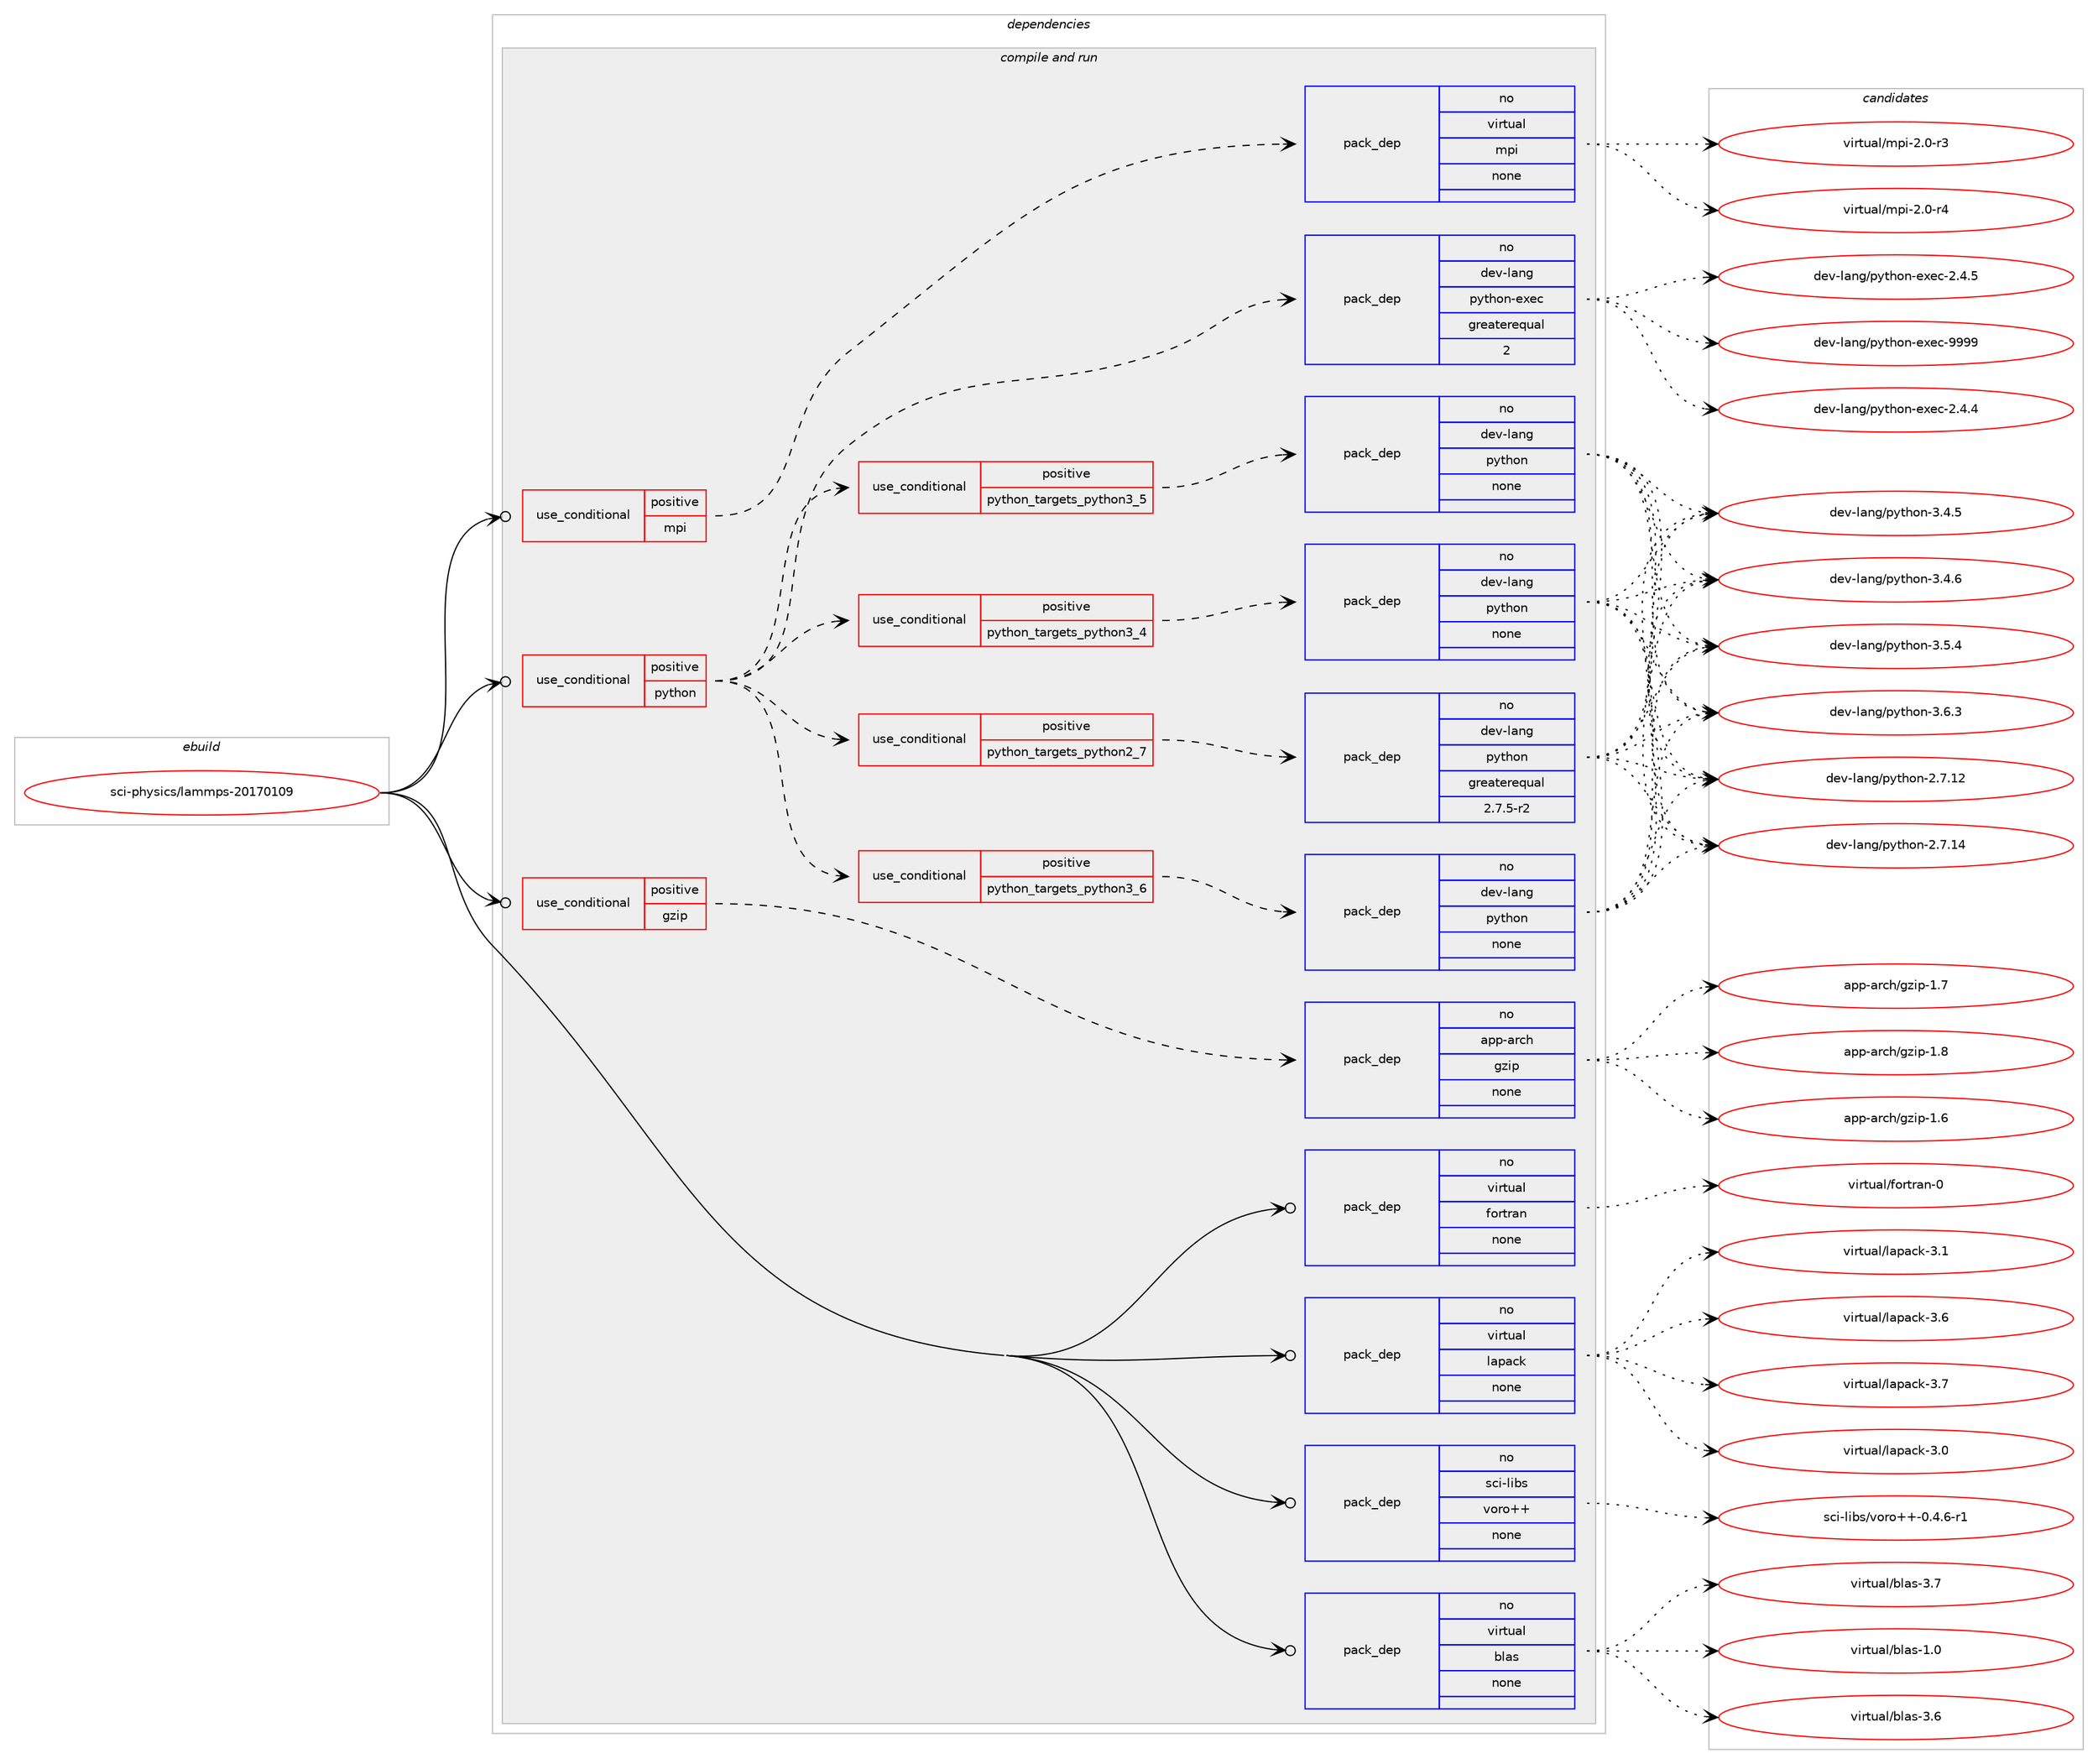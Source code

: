 digraph prolog {

# *************
# Graph options
# *************

newrank=true;
concentrate=true;
compound=true;
graph [rankdir=LR,fontname=Helvetica,fontsize=10,ranksep=1.5];#, ranksep=2.5, nodesep=0.2];
edge  [arrowhead=vee];
node  [fontname=Helvetica,fontsize=10];

# **********
# The ebuild
# **********

subgraph cluster_leftcol {
color=gray;
rank=same;
label=<<i>ebuild</i>>;
id [label="sci-physics/lammps-20170109", color=red, width=4, href="../sci-physics/lammps-20170109.svg"];
}

# ****************
# The dependencies
# ****************

subgraph cluster_midcol {
color=gray;
label=<<i>dependencies</i>>;
subgraph cluster_compile {
fillcolor="#eeeeee";
style=filled;
label=<<i>compile</i>>;
}
subgraph cluster_compileandrun {
fillcolor="#eeeeee";
style=filled;
label=<<i>compile and run</i>>;
subgraph cond112004 {
dependency458086 [label=<<TABLE BORDER="0" CELLBORDER="1" CELLSPACING="0" CELLPADDING="4"><TR><TD ROWSPAN="3" CELLPADDING="10">use_conditional</TD></TR><TR><TD>positive</TD></TR><TR><TD>gzip</TD></TR></TABLE>>, shape=none, color=red];
subgraph pack338064 {
dependency458087 [label=<<TABLE BORDER="0" CELLBORDER="1" CELLSPACING="0" CELLPADDING="4" WIDTH="220"><TR><TD ROWSPAN="6" CELLPADDING="30">pack_dep</TD></TR><TR><TD WIDTH="110">no</TD></TR><TR><TD>app-arch</TD></TR><TR><TD>gzip</TD></TR><TR><TD>none</TD></TR><TR><TD></TD></TR></TABLE>>, shape=none, color=blue];
}
dependency458086:e -> dependency458087:w [weight=20,style="dashed",arrowhead="vee"];
}
id:e -> dependency458086:w [weight=20,style="solid",arrowhead="odotvee"];
subgraph cond112005 {
dependency458088 [label=<<TABLE BORDER="0" CELLBORDER="1" CELLSPACING="0" CELLPADDING="4"><TR><TD ROWSPAN="3" CELLPADDING="10">use_conditional</TD></TR><TR><TD>positive</TD></TR><TR><TD>mpi</TD></TR></TABLE>>, shape=none, color=red];
subgraph pack338065 {
dependency458089 [label=<<TABLE BORDER="0" CELLBORDER="1" CELLSPACING="0" CELLPADDING="4" WIDTH="220"><TR><TD ROWSPAN="6" CELLPADDING="30">pack_dep</TD></TR><TR><TD WIDTH="110">no</TD></TR><TR><TD>virtual</TD></TR><TR><TD>mpi</TD></TR><TR><TD>none</TD></TR><TR><TD></TD></TR></TABLE>>, shape=none, color=blue];
}
dependency458088:e -> dependency458089:w [weight=20,style="dashed",arrowhead="vee"];
}
id:e -> dependency458088:w [weight=20,style="solid",arrowhead="odotvee"];
subgraph cond112006 {
dependency458090 [label=<<TABLE BORDER="0" CELLBORDER="1" CELLSPACING="0" CELLPADDING="4"><TR><TD ROWSPAN="3" CELLPADDING="10">use_conditional</TD></TR><TR><TD>positive</TD></TR><TR><TD>python</TD></TR></TABLE>>, shape=none, color=red];
subgraph cond112007 {
dependency458091 [label=<<TABLE BORDER="0" CELLBORDER="1" CELLSPACING="0" CELLPADDING="4"><TR><TD ROWSPAN="3" CELLPADDING="10">use_conditional</TD></TR><TR><TD>positive</TD></TR><TR><TD>python_targets_python2_7</TD></TR></TABLE>>, shape=none, color=red];
subgraph pack338066 {
dependency458092 [label=<<TABLE BORDER="0" CELLBORDER="1" CELLSPACING="0" CELLPADDING="4" WIDTH="220"><TR><TD ROWSPAN="6" CELLPADDING="30">pack_dep</TD></TR><TR><TD WIDTH="110">no</TD></TR><TR><TD>dev-lang</TD></TR><TR><TD>python</TD></TR><TR><TD>greaterequal</TD></TR><TR><TD>2.7.5-r2</TD></TR></TABLE>>, shape=none, color=blue];
}
dependency458091:e -> dependency458092:w [weight=20,style="dashed",arrowhead="vee"];
}
dependency458090:e -> dependency458091:w [weight=20,style="dashed",arrowhead="vee"];
subgraph cond112008 {
dependency458093 [label=<<TABLE BORDER="0" CELLBORDER="1" CELLSPACING="0" CELLPADDING="4"><TR><TD ROWSPAN="3" CELLPADDING="10">use_conditional</TD></TR><TR><TD>positive</TD></TR><TR><TD>python_targets_python3_4</TD></TR></TABLE>>, shape=none, color=red];
subgraph pack338067 {
dependency458094 [label=<<TABLE BORDER="0" CELLBORDER="1" CELLSPACING="0" CELLPADDING="4" WIDTH="220"><TR><TD ROWSPAN="6" CELLPADDING="30">pack_dep</TD></TR><TR><TD WIDTH="110">no</TD></TR><TR><TD>dev-lang</TD></TR><TR><TD>python</TD></TR><TR><TD>none</TD></TR><TR><TD></TD></TR></TABLE>>, shape=none, color=blue];
}
dependency458093:e -> dependency458094:w [weight=20,style="dashed",arrowhead="vee"];
}
dependency458090:e -> dependency458093:w [weight=20,style="dashed",arrowhead="vee"];
subgraph cond112009 {
dependency458095 [label=<<TABLE BORDER="0" CELLBORDER="1" CELLSPACING="0" CELLPADDING="4"><TR><TD ROWSPAN="3" CELLPADDING="10">use_conditional</TD></TR><TR><TD>positive</TD></TR><TR><TD>python_targets_python3_5</TD></TR></TABLE>>, shape=none, color=red];
subgraph pack338068 {
dependency458096 [label=<<TABLE BORDER="0" CELLBORDER="1" CELLSPACING="0" CELLPADDING="4" WIDTH="220"><TR><TD ROWSPAN="6" CELLPADDING="30">pack_dep</TD></TR><TR><TD WIDTH="110">no</TD></TR><TR><TD>dev-lang</TD></TR><TR><TD>python</TD></TR><TR><TD>none</TD></TR><TR><TD></TD></TR></TABLE>>, shape=none, color=blue];
}
dependency458095:e -> dependency458096:w [weight=20,style="dashed",arrowhead="vee"];
}
dependency458090:e -> dependency458095:w [weight=20,style="dashed",arrowhead="vee"];
subgraph cond112010 {
dependency458097 [label=<<TABLE BORDER="0" CELLBORDER="1" CELLSPACING="0" CELLPADDING="4"><TR><TD ROWSPAN="3" CELLPADDING="10">use_conditional</TD></TR><TR><TD>positive</TD></TR><TR><TD>python_targets_python3_6</TD></TR></TABLE>>, shape=none, color=red];
subgraph pack338069 {
dependency458098 [label=<<TABLE BORDER="0" CELLBORDER="1" CELLSPACING="0" CELLPADDING="4" WIDTH="220"><TR><TD ROWSPAN="6" CELLPADDING="30">pack_dep</TD></TR><TR><TD WIDTH="110">no</TD></TR><TR><TD>dev-lang</TD></TR><TR><TD>python</TD></TR><TR><TD>none</TD></TR><TR><TD></TD></TR></TABLE>>, shape=none, color=blue];
}
dependency458097:e -> dependency458098:w [weight=20,style="dashed",arrowhead="vee"];
}
dependency458090:e -> dependency458097:w [weight=20,style="dashed",arrowhead="vee"];
subgraph pack338070 {
dependency458099 [label=<<TABLE BORDER="0" CELLBORDER="1" CELLSPACING="0" CELLPADDING="4" WIDTH="220"><TR><TD ROWSPAN="6" CELLPADDING="30">pack_dep</TD></TR><TR><TD WIDTH="110">no</TD></TR><TR><TD>dev-lang</TD></TR><TR><TD>python-exec</TD></TR><TR><TD>greaterequal</TD></TR><TR><TD>2</TD></TR></TABLE>>, shape=none, color=blue];
}
dependency458090:e -> dependency458099:w [weight=20,style="dashed",arrowhead="vee"];
}
id:e -> dependency458090:w [weight=20,style="solid",arrowhead="odotvee"];
subgraph pack338071 {
dependency458100 [label=<<TABLE BORDER="0" CELLBORDER="1" CELLSPACING="0" CELLPADDING="4" WIDTH="220"><TR><TD ROWSPAN="6" CELLPADDING="30">pack_dep</TD></TR><TR><TD WIDTH="110">no</TD></TR><TR><TD>sci-libs</TD></TR><TR><TD>voro++</TD></TR><TR><TD>none</TD></TR><TR><TD></TD></TR></TABLE>>, shape=none, color=blue];
}
id:e -> dependency458100:w [weight=20,style="solid",arrowhead="odotvee"];
subgraph pack338072 {
dependency458101 [label=<<TABLE BORDER="0" CELLBORDER="1" CELLSPACING="0" CELLPADDING="4" WIDTH="220"><TR><TD ROWSPAN="6" CELLPADDING="30">pack_dep</TD></TR><TR><TD WIDTH="110">no</TD></TR><TR><TD>virtual</TD></TR><TR><TD>blas</TD></TR><TR><TD>none</TD></TR><TR><TD></TD></TR></TABLE>>, shape=none, color=blue];
}
id:e -> dependency458101:w [weight=20,style="solid",arrowhead="odotvee"];
subgraph pack338073 {
dependency458102 [label=<<TABLE BORDER="0" CELLBORDER="1" CELLSPACING="0" CELLPADDING="4" WIDTH="220"><TR><TD ROWSPAN="6" CELLPADDING="30">pack_dep</TD></TR><TR><TD WIDTH="110">no</TD></TR><TR><TD>virtual</TD></TR><TR><TD>fortran</TD></TR><TR><TD>none</TD></TR><TR><TD></TD></TR></TABLE>>, shape=none, color=blue];
}
id:e -> dependency458102:w [weight=20,style="solid",arrowhead="odotvee"];
subgraph pack338074 {
dependency458103 [label=<<TABLE BORDER="0" CELLBORDER="1" CELLSPACING="0" CELLPADDING="4" WIDTH="220"><TR><TD ROWSPAN="6" CELLPADDING="30">pack_dep</TD></TR><TR><TD WIDTH="110">no</TD></TR><TR><TD>virtual</TD></TR><TR><TD>lapack</TD></TR><TR><TD>none</TD></TR><TR><TD></TD></TR></TABLE>>, shape=none, color=blue];
}
id:e -> dependency458103:w [weight=20,style="solid",arrowhead="odotvee"];
}
subgraph cluster_run {
fillcolor="#eeeeee";
style=filled;
label=<<i>run</i>>;
}
}

# **************
# The candidates
# **************

subgraph cluster_choices {
rank=same;
color=gray;
label=<<i>candidates</i>>;

subgraph choice338064 {
color=black;
nodesep=1;
choice971121124597114991044710312210511245494654 [label="app-arch/gzip-1.6", color=red, width=4,href="../app-arch/gzip-1.6.svg"];
choice971121124597114991044710312210511245494655 [label="app-arch/gzip-1.7", color=red, width=4,href="../app-arch/gzip-1.7.svg"];
choice971121124597114991044710312210511245494656 [label="app-arch/gzip-1.8", color=red, width=4,href="../app-arch/gzip-1.8.svg"];
dependency458087:e -> choice971121124597114991044710312210511245494654:w [style=dotted,weight="100"];
dependency458087:e -> choice971121124597114991044710312210511245494655:w [style=dotted,weight="100"];
dependency458087:e -> choice971121124597114991044710312210511245494656:w [style=dotted,weight="100"];
}
subgraph choice338065 {
color=black;
nodesep=1;
choice1181051141161179710847109112105455046484511451 [label="virtual/mpi-2.0-r3", color=red, width=4,href="../virtual/mpi-2.0-r3.svg"];
choice1181051141161179710847109112105455046484511452 [label="virtual/mpi-2.0-r4", color=red, width=4,href="../virtual/mpi-2.0-r4.svg"];
dependency458089:e -> choice1181051141161179710847109112105455046484511451:w [style=dotted,weight="100"];
dependency458089:e -> choice1181051141161179710847109112105455046484511452:w [style=dotted,weight="100"];
}
subgraph choice338066 {
color=black;
nodesep=1;
choice10010111845108971101034711212111610411111045504655464950 [label="dev-lang/python-2.7.12", color=red, width=4,href="../dev-lang/python-2.7.12.svg"];
choice10010111845108971101034711212111610411111045504655464952 [label="dev-lang/python-2.7.14", color=red, width=4,href="../dev-lang/python-2.7.14.svg"];
choice100101118451089711010347112121116104111110455146524653 [label="dev-lang/python-3.4.5", color=red, width=4,href="../dev-lang/python-3.4.5.svg"];
choice100101118451089711010347112121116104111110455146524654 [label="dev-lang/python-3.4.6", color=red, width=4,href="../dev-lang/python-3.4.6.svg"];
choice100101118451089711010347112121116104111110455146534652 [label="dev-lang/python-3.5.4", color=red, width=4,href="../dev-lang/python-3.5.4.svg"];
choice100101118451089711010347112121116104111110455146544651 [label="dev-lang/python-3.6.3", color=red, width=4,href="../dev-lang/python-3.6.3.svg"];
dependency458092:e -> choice10010111845108971101034711212111610411111045504655464950:w [style=dotted,weight="100"];
dependency458092:e -> choice10010111845108971101034711212111610411111045504655464952:w [style=dotted,weight="100"];
dependency458092:e -> choice100101118451089711010347112121116104111110455146524653:w [style=dotted,weight="100"];
dependency458092:e -> choice100101118451089711010347112121116104111110455146524654:w [style=dotted,weight="100"];
dependency458092:e -> choice100101118451089711010347112121116104111110455146534652:w [style=dotted,weight="100"];
dependency458092:e -> choice100101118451089711010347112121116104111110455146544651:w [style=dotted,weight="100"];
}
subgraph choice338067 {
color=black;
nodesep=1;
choice10010111845108971101034711212111610411111045504655464950 [label="dev-lang/python-2.7.12", color=red, width=4,href="../dev-lang/python-2.7.12.svg"];
choice10010111845108971101034711212111610411111045504655464952 [label="dev-lang/python-2.7.14", color=red, width=4,href="../dev-lang/python-2.7.14.svg"];
choice100101118451089711010347112121116104111110455146524653 [label="dev-lang/python-3.4.5", color=red, width=4,href="../dev-lang/python-3.4.5.svg"];
choice100101118451089711010347112121116104111110455146524654 [label="dev-lang/python-3.4.6", color=red, width=4,href="../dev-lang/python-3.4.6.svg"];
choice100101118451089711010347112121116104111110455146534652 [label="dev-lang/python-3.5.4", color=red, width=4,href="../dev-lang/python-3.5.4.svg"];
choice100101118451089711010347112121116104111110455146544651 [label="dev-lang/python-3.6.3", color=red, width=4,href="../dev-lang/python-3.6.3.svg"];
dependency458094:e -> choice10010111845108971101034711212111610411111045504655464950:w [style=dotted,weight="100"];
dependency458094:e -> choice10010111845108971101034711212111610411111045504655464952:w [style=dotted,weight="100"];
dependency458094:e -> choice100101118451089711010347112121116104111110455146524653:w [style=dotted,weight="100"];
dependency458094:e -> choice100101118451089711010347112121116104111110455146524654:w [style=dotted,weight="100"];
dependency458094:e -> choice100101118451089711010347112121116104111110455146534652:w [style=dotted,weight="100"];
dependency458094:e -> choice100101118451089711010347112121116104111110455146544651:w [style=dotted,weight="100"];
}
subgraph choice338068 {
color=black;
nodesep=1;
choice10010111845108971101034711212111610411111045504655464950 [label="dev-lang/python-2.7.12", color=red, width=4,href="../dev-lang/python-2.7.12.svg"];
choice10010111845108971101034711212111610411111045504655464952 [label="dev-lang/python-2.7.14", color=red, width=4,href="../dev-lang/python-2.7.14.svg"];
choice100101118451089711010347112121116104111110455146524653 [label="dev-lang/python-3.4.5", color=red, width=4,href="../dev-lang/python-3.4.5.svg"];
choice100101118451089711010347112121116104111110455146524654 [label="dev-lang/python-3.4.6", color=red, width=4,href="../dev-lang/python-3.4.6.svg"];
choice100101118451089711010347112121116104111110455146534652 [label="dev-lang/python-3.5.4", color=red, width=4,href="../dev-lang/python-3.5.4.svg"];
choice100101118451089711010347112121116104111110455146544651 [label="dev-lang/python-3.6.3", color=red, width=4,href="../dev-lang/python-3.6.3.svg"];
dependency458096:e -> choice10010111845108971101034711212111610411111045504655464950:w [style=dotted,weight="100"];
dependency458096:e -> choice10010111845108971101034711212111610411111045504655464952:w [style=dotted,weight="100"];
dependency458096:e -> choice100101118451089711010347112121116104111110455146524653:w [style=dotted,weight="100"];
dependency458096:e -> choice100101118451089711010347112121116104111110455146524654:w [style=dotted,weight="100"];
dependency458096:e -> choice100101118451089711010347112121116104111110455146534652:w [style=dotted,weight="100"];
dependency458096:e -> choice100101118451089711010347112121116104111110455146544651:w [style=dotted,weight="100"];
}
subgraph choice338069 {
color=black;
nodesep=1;
choice10010111845108971101034711212111610411111045504655464950 [label="dev-lang/python-2.7.12", color=red, width=4,href="../dev-lang/python-2.7.12.svg"];
choice10010111845108971101034711212111610411111045504655464952 [label="dev-lang/python-2.7.14", color=red, width=4,href="../dev-lang/python-2.7.14.svg"];
choice100101118451089711010347112121116104111110455146524653 [label="dev-lang/python-3.4.5", color=red, width=4,href="../dev-lang/python-3.4.5.svg"];
choice100101118451089711010347112121116104111110455146524654 [label="dev-lang/python-3.4.6", color=red, width=4,href="../dev-lang/python-3.4.6.svg"];
choice100101118451089711010347112121116104111110455146534652 [label="dev-lang/python-3.5.4", color=red, width=4,href="../dev-lang/python-3.5.4.svg"];
choice100101118451089711010347112121116104111110455146544651 [label="dev-lang/python-3.6.3", color=red, width=4,href="../dev-lang/python-3.6.3.svg"];
dependency458098:e -> choice10010111845108971101034711212111610411111045504655464950:w [style=dotted,weight="100"];
dependency458098:e -> choice10010111845108971101034711212111610411111045504655464952:w [style=dotted,weight="100"];
dependency458098:e -> choice100101118451089711010347112121116104111110455146524653:w [style=dotted,weight="100"];
dependency458098:e -> choice100101118451089711010347112121116104111110455146524654:w [style=dotted,weight="100"];
dependency458098:e -> choice100101118451089711010347112121116104111110455146534652:w [style=dotted,weight="100"];
dependency458098:e -> choice100101118451089711010347112121116104111110455146544651:w [style=dotted,weight="100"];
}
subgraph choice338070 {
color=black;
nodesep=1;
choice1001011184510897110103471121211161041111104510112010199455046524652 [label="dev-lang/python-exec-2.4.4", color=red, width=4,href="../dev-lang/python-exec-2.4.4.svg"];
choice1001011184510897110103471121211161041111104510112010199455046524653 [label="dev-lang/python-exec-2.4.5", color=red, width=4,href="../dev-lang/python-exec-2.4.5.svg"];
choice10010111845108971101034711212111610411111045101120101994557575757 [label="dev-lang/python-exec-9999", color=red, width=4,href="../dev-lang/python-exec-9999.svg"];
dependency458099:e -> choice1001011184510897110103471121211161041111104510112010199455046524652:w [style=dotted,weight="100"];
dependency458099:e -> choice1001011184510897110103471121211161041111104510112010199455046524653:w [style=dotted,weight="100"];
dependency458099:e -> choice10010111845108971101034711212111610411111045101120101994557575757:w [style=dotted,weight="100"];
}
subgraph choice338071 {
color=black;
nodesep=1;
choice1159910545108105981154711811111411143434548465246544511449 [label="sci-libs/voro++-0.4.6-r1", color=red, width=4,href="../sci-libs/voro++-0.4.6-r1.svg"];
dependency458100:e -> choice1159910545108105981154711811111411143434548465246544511449:w [style=dotted,weight="100"];
}
subgraph choice338072 {
color=black;
nodesep=1;
choice1181051141161179710847981089711545494648 [label="virtual/blas-1.0", color=red, width=4,href="../virtual/blas-1.0.svg"];
choice1181051141161179710847981089711545514654 [label="virtual/blas-3.6", color=red, width=4,href="../virtual/blas-3.6.svg"];
choice1181051141161179710847981089711545514655 [label="virtual/blas-3.7", color=red, width=4,href="../virtual/blas-3.7.svg"];
dependency458101:e -> choice1181051141161179710847981089711545494648:w [style=dotted,weight="100"];
dependency458101:e -> choice1181051141161179710847981089711545514654:w [style=dotted,weight="100"];
dependency458101:e -> choice1181051141161179710847981089711545514655:w [style=dotted,weight="100"];
}
subgraph choice338073 {
color=black;
nodesep=1;
choice1181051141161179710847102111114116114971104548 [label="virtual/fortran-0", color=red, width=4,href="../virtual/fortran-0.svg"];
dependency458102:e -> choice1181051141161179710847102111114116114971104548:w [style=dotted,weight="100"];
}
subgraph choice338074 {
color=black;
nodesep=1;
choice118105114116117971084710897112979910745514648 [label="virtual/lapack-3.0", color=red, width=4,href="../virtual/lapack-3.0.svg"];
choice118105114116117971084710897112979910745514649 [label="virtual/lapack-3.1", color=red, width=4,href="../virtual/lapack-3.1.svg"];
choice118105114116117971084710897112979910745514654 [label="virtual/lapack-3.6", color=red, width=4,href="../virtual/lapack-3.6.svg"];
choice118105114116117971084710897112979910745514655 [label="virtual/lapack-3.7", color=red, width=4,href="../virtual/lapack-3.7.svg"];
dependency458103:e -> choice118105114116117971084710897112979910745514648:w [style=dotted,weight="100"];
dependency458103:e -> choice118105114116117971084710897112979910745514649:w [style=dotted,weight="100"];
dependency458103:e -> choice118105114116117971084710897112979910745514654:w [style=dotted,weight="100"];
dependency458103:e -> choice118105114116117971084710897112979910745514655:w [style=dotted,weight="100"];
}
}

}
